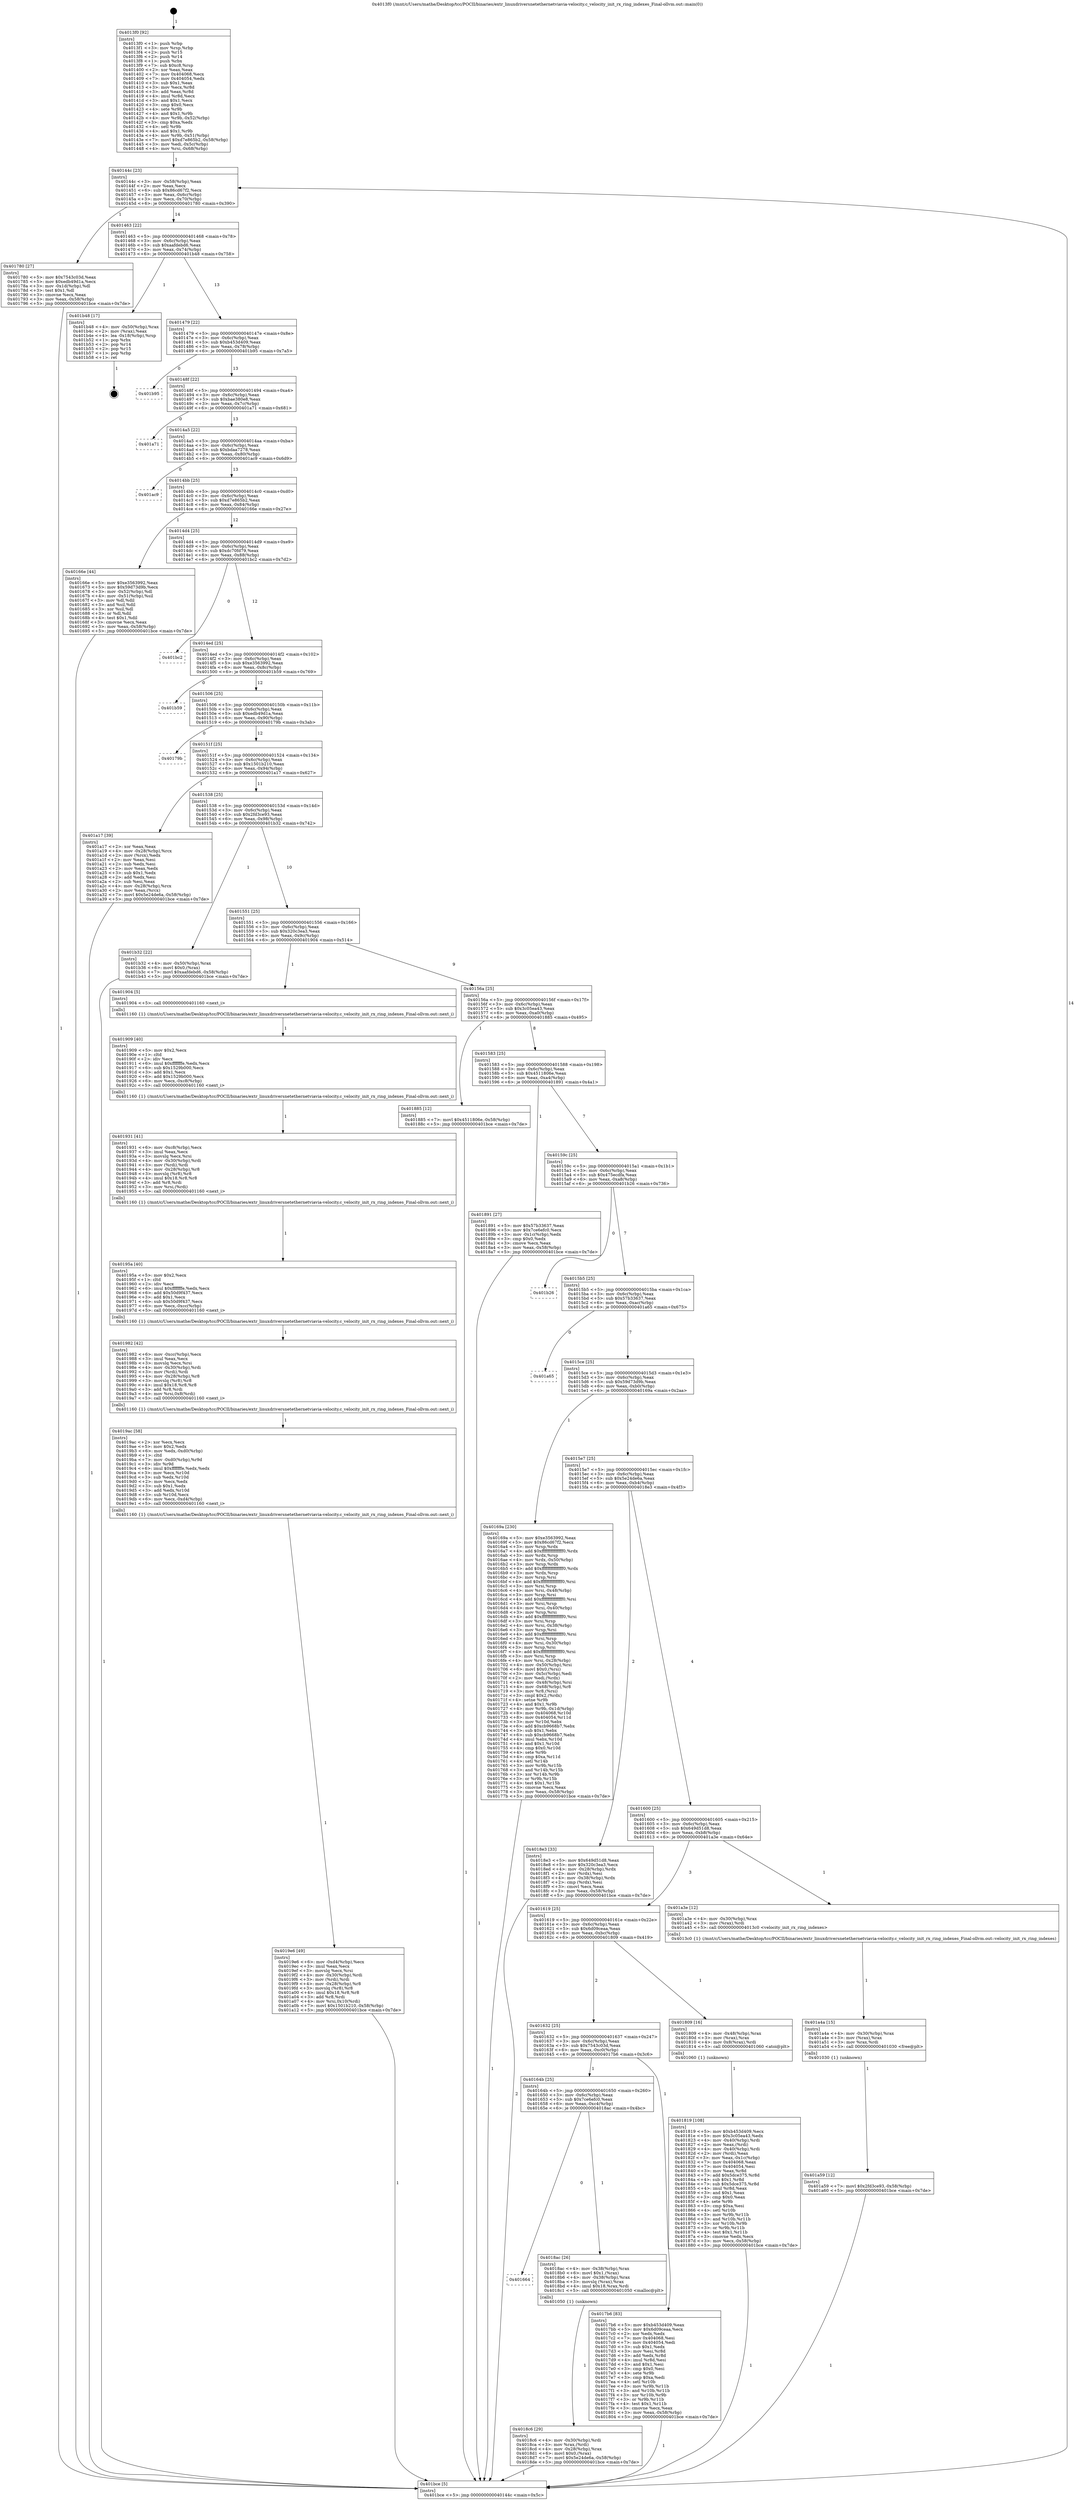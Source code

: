 digraph "0x4013f0" {
  label = "0x4013f0 (/mnt/c/Users/mathe/Desktop/tcc/POCII/binaries/extr_linuxdriversnetethernetviavia-velocity.c_velocity_init_rx_ring_indexes_Final-ollvm.out::main(0))"
  labelloc = "t"
  node[shape=record]

  Entry [label="",width=0.3,height=0.3,shape=circle,fillcolor=black,style=filled]
  "0x40144c" [label="{
     0x40144c [23]\l
     | [instrs]\l
     &nbsp;&nbsp;0x40144c \<+3\>: mov -0x58(%rbp),%eax\l
     &nbsp;&nbsp;0x40144f \<+2\>: mov %eax,%ecx\l
     &nbsp;&nbsp;0x401451 \<+6\>: sub $0x86cd67f2,%ecx\l
     &nbsp;&nbsp;0x401457 \<+3\>: mov %eax,-0x6c(%rbp)\l
     &nbsp;&nbsp;0x40145a \<+3\>: mov %ecx,-0x70(%rbp)\l
     &nbsp;&nbsp;0x40145d \<+6\>: je 0000000000401780 \<main+0x390\>\l
  }"]
  "0x401780" [label="{
     0x401780 [27]\l
     | [instrs]\l
     &nbsp;&nbsp;0x401780 \<+5\>: mov $0x7543c03d,%eax\l
     &nbsp;&nbsp;0x401785 \<+5\>: mov $0xedb49d1a,%ecx\l
     &nbsp;&nbsp;0x40178a \<+3\>: mov -0x1d(%rbp),%dl\l
     &nbsp;&nbsp;0x40178d \<+3\>: test $0x1,%dl\l
     &nbsp;&nbsp;0x401790 \<+3\>: cmovne %ecx,%eax\l
     &nbsp;&nbsp;0x401793 \<+3\>: mov %eax,-0x58(%rbp)\l
     &nbsp;&nbsp;0x401796 \<+5\>: jmp 0000000000401bce \<main+0x7de\>\l
  }"]
  "0x401463" [label="{
     0x401463 [22]\l
     | [instrs]\l
     &nbsp;&nbsp;0x401463 \<+5\>: jmp 0000000000401468 \<main+0x78\>\l
     &nbsp;&nbsp;0x401468 \<+3\>: mov -0x6c(%rbp),%eax\l
     &nbsp;&nbsp;0x40146b \<+5\>: sub $0xaafdebd6,%eax\l
     &nbsp;&nbsp;0x401470 \<+3\>: mov %eax,-0x74(%rbp)\l
     &nbsp;&nbsp;0x401473 \<+6\>: je 0000000000401b48 \<main+0x758\>\l
  }"]
  Exit [label="",width=0.3,height=0.3,shape=circle,fillcolor=black,style=filled,peripheries=2]
  "0x401b48" [label="{
     0x401b48 [17]\l
     | [instrs]\l
     &nbsp;&nbsp;0x401b48 \<+4\>: mov -0x50(%rbp),%rax\l
     &nbsp;&nbsp;0x401b4c \<+2\>: mov (%rax),%eax\l
     &nbsp;&nbsp;0x401b4e \<+4\>: lea -0x18(%rbp),%rsp\l
     &nbsp;&nbsp;0x401b52 \<+1\>: pop %rbx\l
     &nbsp;&nbsp;0x401b53 \<+2\>: pop %r14\l
     &nbsp;&nbsp;0x401b55 \<+2\>: pop %r15\l
     &nbsp;&nbsp;0x401b57 \<+1\>: pop %rbp\l
     &nbsp;&nbsp;0x401b58 \<+1\>: ret\l
  }"]
  "0x401479" [label="{
     0x401479 [22]\l
     | [instrs]\l
     &nbsp;&nbsp;0x401479 \<+5\>: jmp 000000000040147e \<main+0x8e\>\l
     &nbsp;&nbsp;0x40147e \<+3\>: mov -0x6c(%rbp),%eax\l
     &nbsp;&nbsp;0x401481 \<+5\>: sub $0xb453d409,%eax\l
     &nbsp;&nbsp;0x401486 \<+3\>: mov %eax,-0x78(%rbp)\l
     &nbsp;&nbsp;0x401489 \<+6\>: je 0000000000401b95 \<main+0x7a5\>\l
  }"]
  "0x401a59" [label="{
     0x401a59 [12]\l
     | [instrs]\l
     &nbsp;&nbsp;0x401a59 \<+7\>: movl $0x2fd3ce93,-0x58(%rbp)\l
     &nbsp;&nbsp;0x401a60 \<+5\>: jmp 0000000000401bce \<main+0x7de\>\l
  }"]
  "0x401b95" [label="{
     0x401b95\l
  }", style=dashed]
  "0x40148f" [label="{
     0x40148f [22]\l
     | [instrs]\l
     &nbsp;&nbsp;0x40148f \<+5\>: jmp 0000000000401494 \<main+0xa4\>\l
     &nbsp;&nbsp;0x401494 \<+3\>: mov -0x6c(%rbp),%eax\l
     &nbsp;&nbsp;0x401497 \<+5\>: sub $0xbae380e8,%eax\l
     &nbsp;&nbsp;0x40149c \<+3\>: mov %eax,-0x7c(%rbp)\l
     &nbsp;&nbsp;0x40149f \<+6\>: je 0000000000401a71 \<main+0x681\>\l
  }"]
  "0x401a4a" [label="{
     0x401a4a [15]\l
     | [instrs]\l
     &nbsp;&nbsp;0x401a4a \<+4\>: mov -0x30(%rbp),%rax\l
     &nbsp;&nbsp;0x401a4e \<+3\>: mov (%rax),%rax\l
     &nbsp;&nbsp;0x401a51 \<+3\>: mov %rax,%rdi\l
     &nbsp;&nbsp;0x401a54 \<+5\>: call 0000000000401030 \<free@plt\>\l
     | [calls]\l
     &nbsp;&nbsp;0x401030 \{1\} (unknown)\l
  }"]
  "0x401a71" [label="{
     0x401a71\l
  }", style=dashed]
  "0x4014a5" [label="{
     0x4014a5 [22]\l
     | [instrs]\l
     &nbsp;&nbsp;0x4014a5 \<+5\>: jmp 00000000004014aa \<main+0xba\>\l
     &nbsp;&nbsp;0x4014aa \<+3\>: mov -0x6c(%rbp),%eax\l
     &nbsp;&nbsp;0x4014ad \<+5\>: sub $0xbdaa7278,%eax\l
     &nbsp;&nbsp;0x4014b2 \<+3\>: mov %eax,-0x80(%rbp)\l
     &nbsp;&nbsp;0x4014b5 \<+6\>: je 0000000000401ac9 \<main+0x6d9\>\l
  }"]
  "0x4019e6" [label="{
     0x4019e6 [49]\l
     | [instrs]\l
     &nbsp;&nbsp;0x4019e6 \<+6\>: mov -0xd4(%rbp),%ecx\l
     &nbsp;&nbsp;0x4019ec \<+3\>: imul %eax,%ecx\l
     &nbsp;&nbsp;0x4019ef \<+3\>: movslq %ecx,%rsi\l
     &nbsp;&nbsp;0x4019f2 \<+4\>: mov -0x30(%rbp),%rdi\l
     &nbsp;&nbsp;0x4019f6 \<+3\>: mov (%rdi),%rdi\l
     &nbsp;&nbsp;0x4019f9 \<+4\>: mov -0x28(%rbp),%r8\l
     &nbsp;&nbsp;0x4019fd \<+3\>: movslq (%r8),%r8\l
     &nbsp;&nbsp;0x401a00 \<+4\>: imul $0x18,%r8,%r8\l
     &nbsp;&nbsp;0x401a04 \<+3\>: add %r8,%rdi\l
     &nbsp;&nbsp;0x401a07 \<+4\>: mov %rsi,0x10(%rdi)\l
     &nbsp;&nbsp;0x401a0b \<+7\>: movl $0x1501b210,-0x58(%rbp)\l
     &nbsp;&nbsp;0x401a12 \<+5\>: jmp 0000000000401bce \<main+0x7de\>\l
  }"]
  "0x401ac9" [label="{
     0x401ac9\l
  }", style=dashed]
  "0x4014bb" [label="{
     0x4014bb [25]\l
     | [instrs]\l
     &nbsp;&nbsp;0x4014bb \<+5\>: jmp 00000000004014c0 \<main+0xd0\>\l
     &nbsp;&nbsp;0x4014c0 \<+3\>: mov -0x6c(%rbp),%eax\l
     &nbsp;&nbsp;0x4014c3 \<+5\>: sub $0xd7e865b2,%eax\l
     &nbsp;&nbsp;0x4014c8 \<+6\>: mov %eax,-0x84(%rbp)\l
     &nbsp;&nbsp;0x4014ce \<+6\>: je 000000000040166e \<main+0x27e\>\l
  }"]
  "0x4019ac" [label="{
     0x4019ac [58]\l
     | [instrs]\l
     &nbsp;&nbsp;0x4019ac \<+2\>: xor %ecx,%ecx\l
     &nbsp;&nbsp;0x4019ae \<+5\>: mov $0x2,%edx\l
     &nbsp;&nbsp;0x4019b3 \<+6\>: mov %edx,-0xd0(%rbp)\l
     &nbsp;&nbsp;0x4019b9 \<+1\>: cltd\l
     &nbsp;&nbsp;0x4019ba \<+7\>: mov -0xd0(%rbp),%r9d\l
     &nbsp;&nbsp;0x4019c1 \<+3\>: idiv %r9d\l
     &nbsp;&nbsp;0x4019c4 \<+6\>: imul $0xfffffffe,%edx,%edx\l
     &nbsp;&nbsp;0x4019ca \<+3\>: mov %ecx,%r10d\l
     &nbsp;&nbsp;0x4019cd \<+3\>: sub %edx,%r10d\l
     &nbsp;&nbsp;0x4019d0 \<+2\>: mov %ecx,%edx\l
     &nbsp;&nbsp;0x4019d2 \<+3\>: sub $0x1,%edx\l
     &nbsp;&nbsp;0x4019d5 \<+3\>: add %edx,%r10d\l
     &nbsp;&nbsp;0x4019d8 \<+3\>: sub %r10d,%ecx\l
     &nbsp;&nbsp;0x4019db \<+6\>: mov %ecx,-0xd4(%rbp)\l
     &nbsp;&nbsp;0x4019e1 \<+5\>: call 0000000000401160 \<next_i\>\l
     | [calls]\l
     &nbsp;&nbsp;0x401160 \{1\} (/mnt/c/Users/mathe/Desktop/tcc/POCII/binaries/extr_linuxdriversnetethernetviavia-velocity.c_velocity_init_rx_ring_indexes_Final-ollvm.out::next_i)\l
  }"]
  "0x40166e" [label="{
     0x40166e [44]\l
     | [instrs]\l
     &nbsp;&nbsp;0x40166e \<+5\>: mov $0xe3563992,%eax\l
     &nbsp;&nbsp;0x401673 \<+5\>: mov $0x59d73d9b,%ecx\l
     &nbsp;&nbsp;0x401678 \<+3\>: mov -0x52(%rbp),%dl\l
     &nbsp;&nbsp;0x40167b \<+4\>: mov -0x51(%rbp),%sil\l
     &nbsp;&nbsp;0x40167f \<+3\>: mov %dl,%dil\l
     &nbsp;&nbsp;0x401682 \<+3\>: and %sil,%dil\l
     &nbsp;&nbsp;0x401685 \<+3\>: xor %sil,%dl\l
     &nbsp;&nbsp;0x401688 \<+3\>: or %dl,%dil\l
     &nbsp;&nbsp;0x40168b \<+4\>: test $0x1,%dil\l
     &nbsp;&nbsp;0x40168f \<+3\>: cmovne %ecx,%eax\l
     &nbsp;&nbsp;0x401692 \<+3\>: mov %eax,-0x58(%rbp)\l
     &nbsp;&nbsp;0x401695 \<+5\>: jmp 0000000000401bce \<main+0x7de\>\l
  }"]
  "0x4014d4" [label="{
     0x4014d4 [25]\l
     | [instrs]\l
     &nbsp;&nbsp;0x4014d4 \<+5\>: jmp 00000000004014d9 \<main+0xe9\>\l
     &nbsp;&nbsp;0x4014d9 \<+3\>: mov -0x6c(%rbp),%eax\l
     &nbsp;&nbsp;0x4014dc \<+5\>: sub $0xdc70fd79,%eax\l
     &nbsp;&nbsp;0x4014e1 \<+6\>: mov %eax,-0x88(%rbp)\l
     &nbsp;&nbsp;0x4014e7 \<+6\>: je 0000000000401bc2 \<main+0x7d2\>\l
  }"]
  "0x401bce" [label="{
     0x401bce [5]\l
     | [instrs]\l
     &nbsp;&nbsp;0x401bce \<+5\>: jmp 000000000040144c \<main+0x5c\>\l
  }"]
  "0x4013f0" [label="{
     0x4013f0 [92]\l
     | [instrs]\l
     &nbsp;&nbsp;0x4013f0 \<+1\>: push %rbp\l
     &nbsp;&nbsp;0x4013f1 \<+3\>: mov %rsp,%rbp\l
     &nbsp;&nbsp;0x4013f4 \<+2\>: push %r15\l
     &nbsp;&nbsp;0x4013f6 \<+2\>: push %r14\l
     &nbsp;&nbsp;0x4013f8 \<+1\>: push %rbx\l
     &nbsp;&nbsp;0x4013f9 \<+7\>: sub $0xc8,%rsp\l
     &nbsp;&nbsp;0x401400 \<+2\>: xor %eax,%eax\l
     &nbsp;&nbsp;0x401402 \<+7\>: mov 0x404068,%ecx\l
     &nbsp;&nbsp;0x401409 \<+7\>: mov 0x404054,%edx\l
     &nbsp;&nbsp;0x401410 \<+3\>: sub $0x1,%eax\l
     &nbsp;&nbsp;0x401413 \<+3\>: mov %ecx,%r8d\l
     &nbsp;&nbsp;0x401416 \<+3\>: add %eax,%r8d\l
     &nbsp;&nbsp;0x401419 \<+4\>: imul %r8d,%ecx\l
     &nbsp;&nbsp;0x40141d \<+3\>: and $0x1,%ecx\l
     &nbsp;&nbsp;0x401420 \<+3\>: cmp $0x0,%ecx\l
     &nbsp;&nbsp;0x401423 \<+4\>: sete %r9b\l
     &nbsp;&nbsp;0x401427 \<+4\>: and $0x1,%r9b\l
     &nbsp;&nbsp;0x40142b \<+4\>: mov %r9b,-0x52(%rbp)\l
     &nbsp;&nbsp;0x40142f \<+3\>: cmp $0xa,%edx\l
     &nbsp;&nbsp;0x401432 \<+4\>: setl %r9b\l
     &nbsp;&nbsp;0x401436 \<+4\>: and $0x1,%r9b\l
     &nbsp;&nbsp;0x40143a \<+4\>: mov %r9b,-0x51(%rbp)\l
     &nbsp;&nbsp;0x40143e \<+7\>: movl $0xd7e865b2,-0x58(%rbp)\l
     &nbsp;&nbsp;0x401445 \<+3\>: mov %edi,-0x5c(%rbp)\l
     &nbsp;&nbsp;0x401448 \<+4\>: mov %rsi,-0x68(%rbp)\l
  }"]
  "0x401982" [label="{
     0x401982 [42]\l
     | [instrs]\l
     &nbsp;&nbsp;0x401982 \<+6\>: mov -0xcc(%rbp),%ecx\l
     &nbsp;&nbsp;0x401988 \<+3\>: imul %eax,%ecx\l
     &nbsp;&nbsp;0x40198b \<+3\>: movslq %ecx,%rsi\l
     &nbsp;&nbsp;0x40198e \<+4\>: mov -0x30(%rbp),%rdi\l
     &nbsp;&nbsp;0x401992 \<+3\>: mov (%rdi),%rdi\l
     &nbsp;&nbsp;0x401995 \<+4\>: mov -0x28(%rbp),%r8\l
     &nbsp;&nbsp;0x401999 \<+3\>: movslq (%r8),%r8\l
     &nbsp;&nbsp;0x40199c \<+4\>: imul $0x18,%r8,%r8\l
     &nbsp;&nbsp;0x4019a0 \<+3\>: add %r8,%rdi\l
     &nbsp;&nbsp;0x4019a3 \<+4\>: mov %rsi,0x8(%rdi)\l
     &nbsp;&nbsp;0x4019a7 \<+5\>: call 0000000000401160 \<next_i\>\l
     | [calls]\l
     &nbsp;&nbsp;0x401160 \{1\} (/mnt/c/Users/mathe/Desktop/tcc/POCII/binaries/extr_linuxdriversnetethernetviavia-velocity.c_velocity_init_rx_ring_indexes_Final-ollvm.out::next_i)\l
  }"]
  "0x401bc2" [label="{
     0x401bc2\l
  }", style=dashed]
  "0x4014ed" [label="{
     0x4014ed [25]\l
     | [instrs]\l
     &nbsp;&nbsp;0x4014ed \<+5\>: jmp 00000000004014f2 \<main+0x102\>\l
     &nbsp;&nbsp;0x4014f2 \<+3\>: mov -0x6c(%rbp),%eax\l
     &nbsp;&nbsp;0x4014f5 \<+5\>: sub $0xe3563992,%eax\l
     &nbsp;&nbsp;0x4014fa \<+6\>: mov %eax,-0x8c(%rbp)\l
     &nbsp;&nbsp;0x401500 \<+6\>: je 0000000000401b59 \<main+0x769\>\l
  }"]
  "0x40195a" [label="{
     0x40195a [40]\l
     | [instrs]\l
     &nbsp;&nbsp;0x40195a \<+5\>: mov $0x2,%ecx\l
     &nbsp;&nbsp;0x40195f \<+1\>: cltd\l
     &nbsp;&nbsp;0x401960 \<+2\>: idiv %ecx\l
     &nbsp;&nbsp;0x401962 \<+6\>: imul $0xfffffffe,%edx,%ecx\l
     &nbsp;&nbsp;0x401968 \<+6\>: add $0x50d9f437,%ecx\l
     &nbsp;&nbsp;0x40196e \<+3\>: add $0x1,%ecx\l
     &nbsp;&nbsp;0x401971 \<+6\>: sub $0x50d9f437,%ecx\l
     &nbsp;&nbsp;0x401977 \<+6\>: mov %ecx,-0xcc(%rbp)\l
     &nbsp;&nbsp;0x40197d \<+5\>: call 0000000000401160 \<next_i\>\l
     | [calls]\l
     &nbsp;&nbsp;0x401160 \{1\} (/mnt/c/Users/mathe/Desktop/tcc/POCII/binaries/extr_linuxdriversnetethernetviavia-velocity.c_velocity_init_rx_ring_indexes_Final-ollvm.out::next_i)\l
  }"]
  "0x401b59" [label="{
     0x401b59\l
  }", style=dashed]
  "0x401506" [label="{
     0x401506 [25]\l
     | [instrs]\l
     &nbsp;&nbsp;0x401506 \<+5\>: jmp 000000000040150b \<main+0x11b\>\l
     &nbsp;&nbsp;0x40150b \<+3\>: mov -0x6c(%rbp),%eax\l
     &nbsp;&nbsp;0x40150e \<+5\>: sub $0xedb49d1a,%eax\l
     &nbsp;&nbsp;0x401513 \<+6\>: mov %eax,-0x90(%rbp)\l
     &nbsp;&nbsp;0x401519 \<+6\>: je 000000000040179b \<main+0x3ab\>\l
  }"]
  "0x401931" [label="{
     0x401931 [41]\l
     | [instrs]\l
     &nbsp;&nbsp;0x401931 \<+6\>: mov -0xc8(%rbp),%ecx\l
     &nbsp;&nbsp;0x401937 \<+3\>: imul %eax,%ecx\l
     &nbsp;&nbsp;0x40193a \<+3\>: movslq %ecx,%rsi\l
     &nbsp;&nbsp;0x40193d \<+4\>: mov -0x30(%rbp),%rdi\l
     &nbsp;&nbsp;0x401941 \<+3\>: mov (%rdi),%rdi\l
     &nbsp;&nbsp;0x401944 \<+4\>: mov -0x28(%rbp),%r8\l
     &nbsp;&nbsp;0x401948 \<+3\>: movslq (%r8),%r8\l
     &nbsp;&nbsp;0x40194b \<+4\>: imul $0x18,%r8,%r8\l
     &nbsp;&nbsp;0x40194f \<+3\>: add %r8,%rdi\l
     &nbsp;&nbsp;0x401952 \<+3\>: mov %rsi,(%rdi)\l
     &nbsp;&nbsp;0x401955 \<+5\>: call 0000000000401160 \<next_i\>\l
     | [calls]\l
     &nbsp;&nbsp;0x401160 \{1\} (/mnt/c/Users/mathe/Desktop/tcc/POCII/binaries/extr_linuxdriversnetethernetviavia-velocity.c_velocity_init_rx_ring_indexes_Final-ollvm.out::next_i)\l
  }"]
  "0x40179b" [label="{
     0x40179b\l
  }", style=dashed]
  "0x40151f" [label="{
     0x40151f [25]\l
     | [instrs]\l
     &nbsp;&nbsp;0x40151f \<+5\>: jmp 0000000000401524 \<main+0x134\>\l
     &nbsp;&nbsp;0x401524 \<+3\>: mov -0x6c(%rbp),%eax\l
     &nbsp;&nbsp;0x401527 \<+5\>: sub $0x1501b210,%eax\l
     &nbsp;&nbsp;0x40152c \<+6\>: mov %eax,-0x94(%rbp)\l
     &nbsp;&nbsp;0x401532 \<+6\>: je 0000000000401a17 \<main+0x627\>\l
  }"]
  "0x401909" [label="{
     0x401909 [40]\l
     | [instrs]\l
     &nbsp;&nbsp;0x401909 \<+5\>: mov $0x2,%ecx\l
     &nbsp;&nbsp;0x40190e \<+1\>: cltd\l
     &nbsp;&nbsp;0x40190f \<+2\>: idiv %ecx\l
     &nbsp;&nbsp;0x401911 \<+6\>: imul $0xfffffffe,%edx,%ecx\l
     &nbsp;&nbsp;0x401917 \<+6\>: sub $0x1529b000,%ecx\l
     &nbsp;&nbsp;0x40191d \<+3\>: add $0x1,%ecx\l
     &nbsp;&nbsp;0x401920 \<+6\>: add $0x1529b000,%ecx\l
     &nbsp;&nbsp;0x401926 \<+6\>: mov %ecx,-0xc8(%rbp)\l
     &nbsp;&nbsp;0x40192c \<+5\>: call 0000000000401160 \<next_i\>\l
     | [calls]\l
     &nbsp;&nbsp;0x401160 \{1\} (/mnt/c/Users/mathe/Desktop/tcc/POCII/binaries/extr_linuxdriversnetethernetviavia-velocity.c_velocity_init_rx_ring_indexes_Final-ollvm.out::next_i)\l
  }"]
  "0x401a17" [label="{
     0x401a17 [39]\l
     | [instrs]\l
     &nbsp;&nbsp;0x401a17 \<+2\>: xor %eax,%eax\l
     &nbsp;&nbsp;0x401a19 \<+4\>: mov -0x28(%rbp),%rcx\l
     &nbsp;&nbsp;0x401a1d \<+2\>: mov (%rcx),%edx\l
     &nbsp;&nbsp;0x401a1f \<+2\>: mov %eax,%esi\l
     &nbsp;&nbsp;0x401a21 \<+2\>: sub %edx,%esi\l
     &nbsp;&nbsp;0x401a23 \<+2\>: mov %eax,%edx\l
     &nbsp;&nbsp;0x401a25 \<+3\>: sub $0x1,%edx\l
     &nbsp;&nbsp;0x401a28 \<+2\>: add %edx,%esi\l
     &nbsp;&nbsp;0x401a2a \<+2\>: sub %esi,%eax\l
     &nbsp;&nbsp;0x401a2c \<+4\>: mov -0x28(%rbp),%rcx\l
     &nbsp;&nbsp;0x401a30 \<+2\>: mov %eax,(%rcx)\l
     &nbsp;&nbsp;0x401a32 \<+7\>: movl $0x5e24de6a,-0x58(%rbp)\l
     &nbsp;&nbsp;0x401a39 \<+5\>: jmp 0000000000401bce \<main+0x7de\>\l
  }"]
  "0x401538" [label="{
     0x401538 [25]\l
     | [instrs]\l
     &nbsp;&nbsp;0x401538 \<+5\>: jmp 000000000040153d \<main+0x14d\>\l
     &nbsp;&nbsp;0x40153d \<+3\>: mov -0x6c(%rbp),%eax\l
     &nbsp;&nbsp;0x401540 \<+5\>: sub $0x2fd3ce93,%eax\l
     &nbsp;&nbsp;0x401545 \<+6\>: mov %eax,-0x98(%rbp)\l
     &nbsp;&nbsp;0x40154b \<+6\>: je 0000000000401b32 \<main+0x742\>\l
  }"]
  "0x4018c6" [label="{
     0x4018c6 [29]\l
     | [instrs]\l
     &nbsp;&nbsp;0x4018c6 \<+4\>: mov -0x30(%rbp),%rdi\l
     &nbsp;&nbsp;0x4018ca \<+3\>: mov %rax,(%rdi)\l
     &nbsp;&nbsp;0x4018cd \<+4\>: mov -0x28(%rbp),%rax\l
     &nbsp;&nbsp;0x4018d1 \<+6\>: movl $0x0,(%rax)\l
     &nbsp;&nbsp;0x4018d7 \<+7\>: movl $0x5e24de6a,-0x58(%rbp)\l
     &nbsp;&nbsp;0x4018de \<+5\>: jmp 0000000000401bce \<main+0x7de\>\l
  }"]
  "0x401b32" [label="{
     0x401b32 [22]\l
     | [instrs]\l
     &nbsp;&nbsp;0x401b32 \<+4\>: mov -0x50(%rbp),%rax\l
     &nbsp;&nbsp;0x401b36 \<+6\>: movl $0x0,(%rax)\l
     &nbsp;&nbsp;0x401b3c \<+7\>: movl $0xaafdebd6,-0x58(%rbp)\l
     &nbsp;&nbsp;0x401b43 \<+5\>: jmp 0000000000401bce \<main+0x7de\>\l
  }"]
  "0x401551" [label="{
     0x401551 [25]\l
     | [instrs]\l
     &nbsp;&nbsp;0x401551 \<+5\>: jmp 0000000000401556 \<main+0x166\>\l
     &nbsp;&nbsp;0x401556 \<+3\>: mov -0x6c(%rbp),%eax\l
     &nbsp;&nbsp;0x401559 \<+5\>: sub $0x320c3ea3,%eax\l
     &nbsp;&nbsp;0x40155e \<+6\>: mov %eax,-0x9c(%rbp)\l
     &nbsp;&nbsp;0x401564 \<+6\>: je 0000000000401904 \<main+0x514\>\l
  }"]
  "0x401664" [label="{
     0x401664\l
  }", style=dashed]
  "0x401904" [label="{
     0x401904 [5]\l
     | [instrs]\l
     &nbsp;&nbsp;0x401904 \<+5\>: call 0000000000401160 \<next_i\>\l
     | [calls]\l
     &nbsp;&nbsp;0x401160 \{1\} (/mnt/c/Users/mathe/Desktop/tcc/POCII/binaries/extr_linuxdriversnetethernetviavia-velocity.c_velocity_init_rx_ring_indexes_Final-ollvm.out::next_i)\l
  }"]
  "0x40156a" [label="{
     0x40156a [25]\l
     | [instrs]\l
     &nbsp;&nbsp;0x40156a \<+5\>: jmp 000000000040156f \<main+0x17f\>\l
     &nbsp;&nbsp;0x40156f \<+3\>: mov -0x6c(%rbp),%eax\l
     &nbsp;&nbsp;0x401572 \<+5\>: sub $0x3c05ea43,%eax\l
     &nbsp;&nbsp;0x401577 \<+6\>: mov %eax,-0xa0(%rbp)\l
     &nbsp;&nbsp;0x40157d \<+6\>: je 0000000000401885 \<main+0x495\>\l
  }"]
  "0x4018ac" [label="{
     0x4018ac [26]\l
     | [instrs]\l
     &nbsp;&nbsp;0x4018ac \<+4\>: mov -0x38(%rbp),%rax\l
     &nbsp;&nbsp;0x4018b0 \<+6\>: movl $0x1,(%rax)\l
     &nbsp;&nbsp;0x4018b6 \<+4\>: mov -0x38(%rbp),%rax\l
     &nbsp;&nbsp;0x4018ba \<+3\>: movslq (%rax),%rax\l
     &nbsp;&nbsp;0x4018bd \<+4\>: imul $0x18,%rax,%rdi\l
     &nbsp;&nbsp;0x4018c1 \<+5\>: call 0000000000401050 \<malloc@plt\>\l
     | [calls]\l
     &nbsp;&nbsp;0x401050 \{1\} (unknown)\l
  }"]
  "0x401885" [label="{
     0x401885 [12]\l
     | [instrs]\l
     &nbsp;&nbsp;0x401885 \<+7\>: movl $0x4511806e,-0x58(%rbp)\l
     &nbsp;&nbsp;0x40188c \<+5\>: jmp 0000000000401bce \<main+0x7de\>\l
  }"]
  "0x401583" [label="{
     0x401583 [25]\l
     | [instrs]\l
     &nbsp;&nbsp;0x401583 \<+5\>: jmp 0000000000401588 \<main+0x198\>\l
     &nbsp;&nbsp;0x401588 \<+3\>: mov -0x6c(%rbp),%eax\l
     &nbsp;&nbsp;0x40158b \<+5\>: sub $0x4511806e,%eax\l
     &nbsp;&nbsp;0x401590 \<+6\>: mov %eax,-0xa4(%rbp)\l
     &nbsp;&nbsp;0x401596 \<+6\>: je 0000000000401891 \<main+0x4a1\>\l
  }"]
  "0x401819" [label="{
     0x401819 [108]\l
     | [instrs]\l
     &nbsp;&nbsp;0x401819 \<+5\>: mov $0xb453d409,%ecx\l
     &nbsp;&nbsp;0x40181e \<+5\>: mov $0x3c05ea43,%edx\l
     &nbsp;&nbsp;0x401823 \<+4\>: mov -0x40(%rbp),%rdi\l
     &nbsp;&nbsp;0x401827 \<+2\>: mov %eax,(%rdi)\l
     &nbsp;&nbsp;0x401829 \<+4\>: mov -0x40(%rbp),%rdi\l
     &nbsp;&nbsp;0x40182d \<+2\>: mov (%rdi),%eax\l
     &nbsp;&nbsp;0x40182f \<+3\>: mov %eax,-0x1c(%rbp)\l
     &nbsp;&nbsp;0x401832 \<+7\>: mov 0x404068,%eax\l
     &nbsp;&nbsp;0x401839 \<+7\>: mov 0x404054,%esi\l
     &nbsp;&nbsp;0x401840 \<+3\>: mov %eax,%r8d\l
     &nbsp;&nbsp;0x401843 \<+7\>: add $0x5dce375,%r8d\l
     &nbsp;&nbsp;0x40184a \<+4\>: sub $0x1,%r8d\l
     &nbsp;&nbsp;0x40184e \<+7\>: sub $0x5dce375,%r8d\l
     &nbsp;&nbsp;0x401855 \<+4\>: imul %r8d,%eax\l
     &nbsp;&nbsp;0x401859 \<+3\>: and $0x1,%eax\l
     &nbsp;&nbsp;0x40185c \<+3\>: cmp $0x0,%eax\l
     &nbsp;&nbsp;0x40185f \<+4\>: sete %r9b\l
     &nbsp;&nbsp;0x401863 \<+3\>: cmp $0xa,%esi\l
     &nbsp;&nbsp;0x401866 \<+4\>: setl %r10b\l
     &nbsp;&nbsp;0x40186a \<+3\>: mov %r9b,%r11b\l
     &nbsp;&nbsp;0x40186d \<+3\>: and %r10b,%r11b\l
     &nbsp;&nbsp;0x401870 \<+3\>: xor %r10b,%r9b\l
     &nbsp;&nbsp;0x401873 \<+3\>: or %r9b,%r11b\l
     &nbsp;&nbsp;0x401876 \<+4\>: test $0x1,%r11b\l
     &nbsp;&nbsp;0x40187a \<+3\>: cmovne %edx,%ecx\l
     &nbsp;&nbsp;0x40187d \<+3\>: mov %ecx,-0x58(%rbp)\l
     &nbsp;&nbsp;0x401880 \<+5\>: jmp 0000000000401bce \<main+0x7de\>\l
  }"]
  "0x401891" [label="{
     0x401891 [27]\l
     | [instrs]\l
     &nbsp;&nbsp;0x401891 \<+5\>: mov $0x57b33637,%eax\l
     &nbsp;&nbsp;0x401896 \<+5\>: mov $0x7ce6efc0,%ecx\l
     &nbsp;&nbsp;0x40189b \<+3\>: mov -0x1c(%rbp),%edx\l
     &nbsp;&nbsp;0x40189e \<+3\>: cmp $0x0,%edx\l
     &nbsp;&nbsp;0x4018a1 \<+3\>: cmove %ecx,%eax\l
     &nbsp;&nbsp;0x4018a4 \<+3\>: mov %eax,-0x58(%rbp)\l
     &nbsp;&nbsp;0x4018a7 \<+5\>: jmp 0000000000401bce \<main+0x7de\>\l
  }"]
  "0x40159c" [label="{
     0x40159c [25]\l
     | [instrs]\l
     &nbsp;&nbsp;0x40159c \<+5\>: jmp 00000000004015a1 \<main+0x1b1\>\l
     &nbsp;&nbsp;0x4015a1 \<+3\>: mov -0x6c(%rbp),%eax\l
     &nbsp;&nbsp;0x4015a4 \<+5\>: sub $0x475ecdfa,%eax\l
     &nbsp;&nbsp;0x4015a9 \<+6\>: mov %eax,-0xa8(%rbp)\l
     &nbsp;&nbsp;0x4015af \<+6\>: je 0000000000401b26 \<main+0x736\>\l
  }"]
  "0x40164b" [label="{
     0x40164b [25]\l
     | [instrs]\l
     &nbsp;&nbsp;0x40164b \<+5\>: jmp 0000000000401650 \<main+0x260\>\l
     &nbsp;&nbsp;0x401650 \<+3\>: mov -0x6c(%rbp),%eax\l
     &nbsp;&nbsp;0x401653 \<+5\>: sub $0x7ce6efc0,%eax\l
     &nbsp;&nbsp;0x401658 \<+6\>: mov %eax,-0xc4(%rbp)\l
     &nbsp;&nbsp;0x40165e \<+6\>: je 00000000004018ac \<main+0x4bc\>\l
  }"]
  "0x401b26" [label="{
     0x401b26\l
  }", style=dashed]
  "0x4015b5" [label="{
     0x4015b5 [25]\l
     | [instrs]\l
     &nbsp;&nbsp;0x4015b5 \<+5\>: jmp 00000000004015ba \<main+0x1ca\>\l
     &nbsp;&nbsp;0x4015ba \<+3\>: mov -0x6c(%rbp),%eax\l
     &nbsp;&nbsp;0x4015bd \<+5\>: sub $0x57b33637,%eax\l
     &nbsp;&nbsp;0x4015c2 \<+6\>: mov %eax,-0xac(%rbp)\l
     &nbsp;&nbsp;0x4015c8 \<+6\>: je 0000000000401a65 \<main+0x675\>\l
  }"]
  "0x4017b6" [label="{
     0x4017b6 [83]\l
     | [instrs]\l
     &nbsp;&nbsp;0x4017b6 \<+5\>: mov $0xb453d409,%eax\l
     &nbsp;&nbsp;0x4017bb \<+5\>: mov $0x6d09ceaa,%ecx\l
     &nbsp;&nbsp;0x4017c0 \<+2\>: xor %edx,%edx\l
     &nbsp;&nbsp;0x4017c2 \<+7\>: mov 0x404068,%esi\l
     &nbsp;&nbsp;0x4017c9 \<+7\>: mov 0x404054,%edi\l
     &nbsp;&nbsp;0x4017d0 \<+3\>: sub $0x1,%edx\l
     &nbsp;&nbsp;0x4017d3 \<+3\>: mov %esi,%r8d\l
     &nbsp;&nbsp;0x4017d6 \<+3\>: add %edx,%r8d\l
     &nbsp;&nbsp;0x4017d9 \<+4\>: imul %r8d,%esi\l
     &nbsp;&nbsp;0x4017dd \<+3\>: and $0x1,%esi\l
     &nbsp;&nbsp;0x4017e0 \<+3\>: cmp $0x0,%esi\l
     &nbsp;&nbsp;0x4017e3 \<+4\>: sete %r9b\l
     &nbsp;&nbsp;0x4017e7 \<+3\>: cmp $0xa,%edi\l
     &nbsp;&nbsp;0x4017ea \<+4\>: setl %r10b\l
     &nbsp;&nbsp;0x4017ee \<+3\>: mov %r9b,%r11b\l
     &nbsp;&nbsp;0x4017f1 \<+3\>: and %r10b,%r11b\l
     &nbsp;&nbsp;0x4017f4 \<+3\>: xor %r10b,%r9b\l
     &nbsp;&nbsp;0x4017f7 \<+3\>: or %r9b,%r11b\l
     &nbsp;&nbsp;0x4017fa \<+4\>: test $0x1,%r11b\l
     &nbsp;&nbsp;0x4017fe \<+3\>: cmovne %ecx,%eax\l
     &nbsp;&nbsp;0x401801 \<+3\>: mov %eax,-0x58(%rbp)\l
     &nbsp;&nbsp;0x401804 \<+5\>: jmp 0000000000401bce \<main+0x7de\>\l
  }"]
  "0x401a65" [label="{
     0x401a65\l
  }", style=dashed]
  "0x4015ce" [label="{
     0x4015ce [25]\l
     | [instrs]\l
     &nbsp;&nbsp;0x4015ce \<+5\>: jmp 00000000004015d3 \<main+0x1e3\>\l
     &nbsp;&nbsp;0x4015d3 \<+3\>: mov -0x6c(%rbp),%eax\l
     &nbsp;&nbsp;0x4015d6 \<+5\>: sub $0x59d73d9b,%eax\l
     &nbsp;&nbsp;0x4015db \<+6\>: mov %eax,-0xb0(%rbp)\l
     &nbsp;&nbsp;0x4015e1 \<+6\>: je 000000000040169a \<main+0x2aa\>\l
  }"]
  "0x401632" [label="{
     0x401632 [25]\l
     | [instrs]\l
     &nbsp;&nbsp;0x401632 \<+5\>: jmp 0000000000401637 \<main+0x247\>\l
     &nbsp;&nbsp;0x401637 \<+3\>: mov -0x6c(%rbp),%eax\l
     &nbsp;&nbsp;0x40163a \<+5\>: sub $0x7543c03d,%eax\l
     &nbsp;&nbsp;0x40163f \<+6\>: mov %eax,-0xc0(%rbp)\l
     &nbsp;&nbsp;0x401645 \<+6\>: je 00000000004017b6 \<main+0x3c6\>\l
  }"]
  "0x40169a" [label="{
     0x40169a [230]\l
     | [instrs]\l
     &nbsp;&nbsp;0x40169a \<+5\>: mov $0xe3563992,%eax\l
     &nbsp;&nbsp;0x40169f \<+5\>: mov $0x86cd67f2,%ecx\l
     &nbsp;&nbsp;0x4016a4 \<+3\>: mov %rsp,%rdx\l
     &nbsp;&nbsp;0x4016a7 \<+4\>: add $0xfffffffffffffff0,%rdx\l
     &nbsp;&nbsp;0x4016ab \<+3\>: mov %rdx,%rsp\l
     &nbsp;&nbsp;0x4016ae \<+4\>: mov %rdx,-0x50(%rbp)\l
     &nbsp;&nbsp;0x4016b2 \<+3\>: mov %rsp,%rdx\l
     &nbsp;&nbsp;0x4016b5 \<+4\>: add $0xfffffffffffffff0,%rdx\l
     &nbsp;&nbsp;0x4016b9 \<+3\>: mov %rdx,%rsp\l
     &nbsp;&nbsp;0x4016bc \<+3\>: mov %rsp,%rsi\l
     &nbsp;&nbsp;0x4016bf \<+4\>: add $0xfffffffffffffff0,%rsi\l
     &nbsp;&nbsp;0x4016c3 \<+3\>: mov %rsi,%rsp\l
     &nbsp;&nbsp;0x4016c6 \<+4\>: mov %rsi,-0x48(%rbp)\l
     &nbsp;&nbsp;0x4016ca \<+3\>: mov %rsp,%rsi\l
     &nbsp;&nbsp;0x4016cd \<+4\>: add $0xfffffffffffffff0,%rsi\l
     &nbsp;&nbsp;0x4016d1 \<+3\>: mov %rsi,%rsp\l
     &nbsp;&nbsp;0x4016d4 \<+4\>: mov %rsi,-0x40(%rbp)\l
     &nbsp;&nbsp;0x4016d8 \<+3\>: mov %rsp,%rsi\l
     &nbsp;&nbsp;0x4016db \<+4\>: add $0xfffffffffffffff0,%rsi\l
     &nbsp;&nbsp;0x4016df \<+3\>: mov %rsi,%rsp\l
     &nbsp;&nbsp;0x4016e2 \<+4\>: mov %rsi,-0x38(%rbp)\l
     &nbsp;&nbsp;0x4016e6 \<+3\>: mov %rsp,%rsi\l
     &nbsp;&nbsp;0x4016e9 \<+4\>: add $0xfffffffffffffff0,%rsi\l
     &nbsp;&nbsp;0x4016ed \<+3\>: mov %rsi,%rsp\l
     &nbsp;&nbsp;0x4016f0 \<+4\>: mov %rsi,-0x30(%rbp)\l
     &nbsp;&nbsp;0x4016f4 \<+3\>: mov %rsp,%rsi\l
     &nbsp;&nbsp;0x4016f7 \<+4\>: add $0xfffffffffffffff0,%rsi\l
     &nbsp;&nbsp;0x4016fb \<+3\>: mov %rsi,%rsp\l
     &nbsp;&nbsp;0x4016fe \<+4\>: mov %rsi,-0x28(%rbp)\l
     &nbsp;&nbsp;0x401702 \<+4\>: mov -0x50(%rbp),%rsi\l
     &nbsp;&nbsp;0x401706 \<+6\>: movl $0x0,(%rsi)\l
     &nbsp;&nbsp;0x40170c \<+3\>: mov -0x5c(%rbp),%edi\l
     &nbsp;&nbsp;0x40170f \<+2\>: mov %edi,(%rdx)\l
     &nbsp;&nbsp;0x401711 \<+4\>: mov -0x48(%rbp),%rsi\l
     &nbsp;&nbsp;0x401715 \<+4\>: mov -0x68(%rbp),%r8\l
     &nbsp;&nbsp;0x401719 \<+3\>: mov %r8,(%rsi)\l
     &nbsp;&nbsp;0x40171c \<+3\>: cmpl $0x2,(%rdx)\l
     &nbsp;&nbsp;0x40171f \<+4\>: setne %r9b\l
     &nbsp;&nbsp;0x401723 \<+4\>: and $0x1,%r9b\l
     &nbsp;&nbsp;0x401727 \<+4\>: mov %r9b,-0x1d(%rbp)\l
     &nbsp;&nbsp;0x40172b \<+8\>: mov 0x404068,%r10d\l
     &nbsp;&nbsp;0x401733 \<+8\>: mov 0x404054,%r11d\l
     &nbsp;&nbsp;0x40173b \<+3\>: mov %r10d,%ebx\l
     &nbsp;&nbsp;0x40173e \<+6\>: add $0xcb9668b7,%ebx\l
     &nbsp;&nbsp;0x401744 \<+3\>: sub $0x1,%ebx\l
     &nbsp;&nbsp;0x401747 \<+6\>: sub $0xcb9668b7,%ebx\l
     &nbsp;&nbsp;0x40174d \<+4\>: imul %ebx,%r10d\l
     &nbsp;&nbsp;0x401751 \<+4\>: and $0x1,%r10d\l
     &nbsp;&nbsp;0x401755 \<+4\>: cmp $0x0,%r10d\l
     &nbsp;&nbsp;0x401759 \<+4\>: sete %r9b\l
     &nbsp;&nbsp;0x40175d \<+4\>: cmp $0xa,%r11d\l
     &nbsp;&nbsp;0x401761 \<+4\>: setl %r14b\l
     &nbsp;&nbsp;0x401765 \<+3\>: mov %r9b,%r15b\l
     &nbsp;&nbsp;0x401768 \<+3\>: and %r14b,%r15b\l
     &nbsp;&nbsp;0x40176b \<+3\>: xor %r14b,%r9b\l
     &nbsp;&nbsp;0x40176e \<+3\>: or %r9b,%r15b\l
     &nbsp;&nbsp;0x401771 \<+4\>: test $0x1,%r15b\l
     &nbsp;&nbsp;0x401775 \<+3\>: cmovne %ecx,%eax\l
     &nbsp;&nbsp;0x401778 \<+3\>: mov %eax,-0x58(%rbp)\l
     &nbsp;&nbsp;0x40177b \<+5\>: jmp 0000000000401bce \<main+0x7de\>\l
  }"]
  "0x4015e7" [label="{
     0x4015e7 [25]\l
     | [instrs]\l
     &nbsp;&nbsp;0x4015e7 \<+5\>: jmp 00000000004015ec \<main+0x1fc\>\l
     &nbsp;&nbsp;0x4015ec \<+3\>: mov -0x6c(%rbp),%eax\l
     &nbsp;&nbsp;0x4015ef \<+5\>: sub $0x5e24de6a,%eax\l
     &nbsp;&nbsp;0x4015f4 \<+6\>: mov %eax,-0xb4(%rbp)\l
     &nbsp;&nbsp;0x4015fa \<+6\>: je 00000000004018e3 \<main+0x4f3\>\l
  }"]
  "0x401809" [label="{
     0x401809 [16]\l
     | [instrs]\l
     &nbsp;&nbsp;0x401809 \<+4\>: mov -0x48(%rbp),%rax\l
     &nbsp;&nbsp;0x40180d \<+3\>: mov (%rax),%rax\l
     &nbsp;&nbsp;0x401810 \<+4\>: mov 0x8(%rax),%rdi\l
     &nbsp;&nbsp;0x401814 \<+5\>: call 0000000000401060 \<atoi@plt\>\l
     | [calls]\l
     &nbsp;&nbsp;0x401060 \{1\} (unknown)\l
  }"]
  "0x4018e3" [label="{
     0x4018e3 [33]\l
     | [instrs]\l
     &nbsp;&nbsp;0x4018e3 \<+5\>: mov $0x649d51d8,%eax\l
     &nbsp;&nbsp;0x4018e8 \<+5\>: mov $0x320c3ea3,%ecx\l
     &nbsp;&nbsp;0x4018ed \<+4\>: mov -0x28(%rbp),%rdx\l
     &nbsp;&nbsp;0x4018f1 \<+2\>: mov (%rdx),%esi\l
     &nbsp;&nbsp;0x4018f3 \<+4\>: mov -0x38(%rbp),%rdx\l
     &nbsp;&nbsp;0x4018f7 \<+2\>: cmp (%rdx),%esi\l
     &nbsp;&nbsp;0x4018f9 \<+3\>: cmovl %ecx,%eax\l
     &nbsp;&nbsp;0x4018fc \<+3\>: mov %eax,-0x58(%rbp)\l
     &nbsp;&nbsp;0x4018ff \<+5\>: jmp 0000000000401bce \<main+0x7de\>\l
  }"]
  "0x401600" [label="{
     0x401600 [25]\l
     | [instrs]\l
     &nbsp;&nbsp;0x401600 \<+5\>: jmp 0000000000401605 \<main+0x215\>\l
     &nbsp;&nbsp;0x401605 \<+3\>: mov -0x6c(%rbp),%eax\l
     &nbsp;&nbsp;0x401608 \<+5\>: sub $0x649d51d8,%eax\l
     &nbsp;&nbsp;0x40160d \<+6\>: mov %eax,-0xb8(%rbp)\l
     &nbsp;&nbsp;0x401613 \<+6\>: je 0000000000401a3e \<main+0x64e\>\l
  }"]
  "0x401619" [label="{
     0x401619 [25]\l
     | [instrs]\l
     &nbsp;&nbsp;0x401619 \<+5\>: jmp 000000000040161e \<main+0x22e\>\l
     &nbsp;&nbsp;0x40161e \<+3\>: mov -0x6c(%rbp),%eax\l
     &nbsp;&nbsp;0x401621 \<+5\>: sub $0x6d09ceaa,%eax\l
     &nbsp;&nbsp;0x401626 \<+6\>: mov %eax,-0xbc(%rbp)\l
     &nbsp;&nbsp;0x40162c \<+6\>: je 0000000000401809 \<main+0x419\>\l
  }"]
  "0x401a3e" [label="{
     0x401a3e [12]\l
     | [instrs]\l
     &nbsp;&nbsp;0x401a3e \<+4\>: mov -0x30(%rbp),%rax\l
     &nbsp;&nbsp;0x401a42 \<+3\>: mov (%rax),%rdi\l
     &nbsp;&nbsp;0x401a45 \<+5\>: call 00000000004013c0 \<velocity_init_rx_ring_indexes\>\l
     | [calls]\l
     &nbsp;&nbsp;0x4013c0 \{1\} (/mnt/c/Users/mathe/Desktop/tcc/POCII/binaries/extr_linuxdriversnetethernetviavia-velocity.c_velocity_init_rx_ring_indexes_Final-ollvm.out::velocity_init_rx_ring_indexes)\l
  }"]
  Entry -> "0x4013f0" [label=" 1"]
  "0x40144c" -> "0x401780" [label=" 1"]
  "0x40144c" -> "0x401463" [label=" 14"]
  "0x401b48" -> Exit [label=" 1"]
  "0x401463" -> "0x401b48" [label=" 1"]
  "0x401463" -> "0x401479" [label=" 13"]
  "0x401b32" -> "0x401bce" [label=" 1"]
  "0x401479" -> "0x401b95" [label=" 0"]
  "0x401479" -> "0x40148f" [label=" 13"]
  "0x401a59" -> "0x401bce" [label=" 1"]
  "0x40148f" -> "0x401a71" [label=" 0"]
  "0x40148f" -> "0x4014a5" [label=" 13"]
  "0x401a4a" -> "0x401a59" [label=" 1"]
  "0x4014a5" -> "0x401ac9" [label=" 0"]
  "0x4014a5" -> "0x4014bb" [label=" 13"]
  "0x401a3e" -> "0x401a4a" [label=" 1"]
  "0x4014bb" -> "0x40166e" [label=" 1"]
  "0x4014bb" -> "0x4014d4" [label=" 12"]
  "0x40166e" -> "0x401bce" [label=" 1"]
  "0x4013f0" -> "0x40144c" [label=" 1"]
  "0x401bce" -> "0x40144c" [label=" 14"]
  "0x401a17" -> "0x401bce" [label=" 1"]
  "0x4014d4" -> "0x401bc2" [label=" 0"]
  "0x4014d4" -> "0x4014ed" [label=" 12"]
  "0x4019e6" -> "0x401bce" [label=" 1"]
  "0x4014ed" -> "0x401b59" [label=" 0"]
  "0x4014ed" -> "0x401506" [label=" 12"]
  "0x4019ac" -> "0x4019e6" [label=" 1"]
  "0x401506" -> "0x40179b" [label=" 0"]
  "0x401506" -> "0x40151f" [label=" 12"]
  "0x401982" -> "0x4019ac" [label=" 1"]
  "0x40151f" -> "0x401a17" [label=" 1"]
  "0x40151f" -> "0x401538" [label=" 11"]
  "0x40195a" -> "0x401982" [label=" 1"]
  "0x401538" -> "0x401b32" [label=" 1"]
  "0x401538" -> "0x401551" [label=" 10"]
  "0x401931" -> "0x40195a" [label=" 1"]
  "0x401551" -> "0x401904" [label=" 1"]
  "0x401551" -> "0x40156a" [label=" 9"]
  "0x401909" -> "0x401931" [label=" 1"]
  "0x40156a" -> "0x401885" [label=" 1"]
  "0x40156a" -> "0x401583" [label=" 8"]
  "0x401904" -> "0x401909" [label=" 1"]
  "0x401583" -> "0x401891" [label=" 1"]
  "0x401583" -> "0x40159c" [label=" 7"]
  "0x4018c6" -> "0x401bce" [label=" 1"]
  "0x40159c" -> "0x401b26" [label=" 0"]
  "0x40159c" -> "0x4015b5" [label=" 7"]
  "0x4018ac" -> "0x4018c6" [label=" 1"]
  "0x4015b5" -> "0x401a65" [label=" 0"]
  "0x4015b5" -> "0x4015ce" [label=" 7"]
  "0x40164b" -> "0x401664" [label=" 0"]
  "0x4015ce" -> "0x40169a" [label=" 1"]
  "0x4015ce" -> "0x4015e7" [label=" 6"]
  "0x40169a" -> "0x401bce" [label=" 1"]
  "0x401780" -> "0x401bce" [label=" 1"]
  "0x4018e3" -> "0x401bce" [label=" 2"]
  "0x4015e7" -> "0x4018e3" [label=" 2"]
  "0x4015e7" -> "0x401600" [label=" 4"]
  "0x401891" -> "0x401bce" [label=" 1"]
  "0x401600" -> "0x401a3e" [label=" 1"]
  "0x401600" -> "0x401619" [label=" 3"]
  "0x401885" -> "0x401bce" [label=" 1"]
  "0x401619" -> "0x401809" [label=" 1"]
  "0x401619" -> "0x401632" [label=" 2"]
  "0x40164b" -> "0x4018ac" [label=" 1"]
  "0x401632" -> "0x4017b6" [label=" 1"]
  "0x401632" -> "0x40164b" [label=" 1"]
  "0x4017b6" -> "0x401bce" [label=" 1"]
  "0x401809" -> "0x401819" [label=" 1"]
  "0x401819" -> "0x401bce" [label=" 1"]
}
